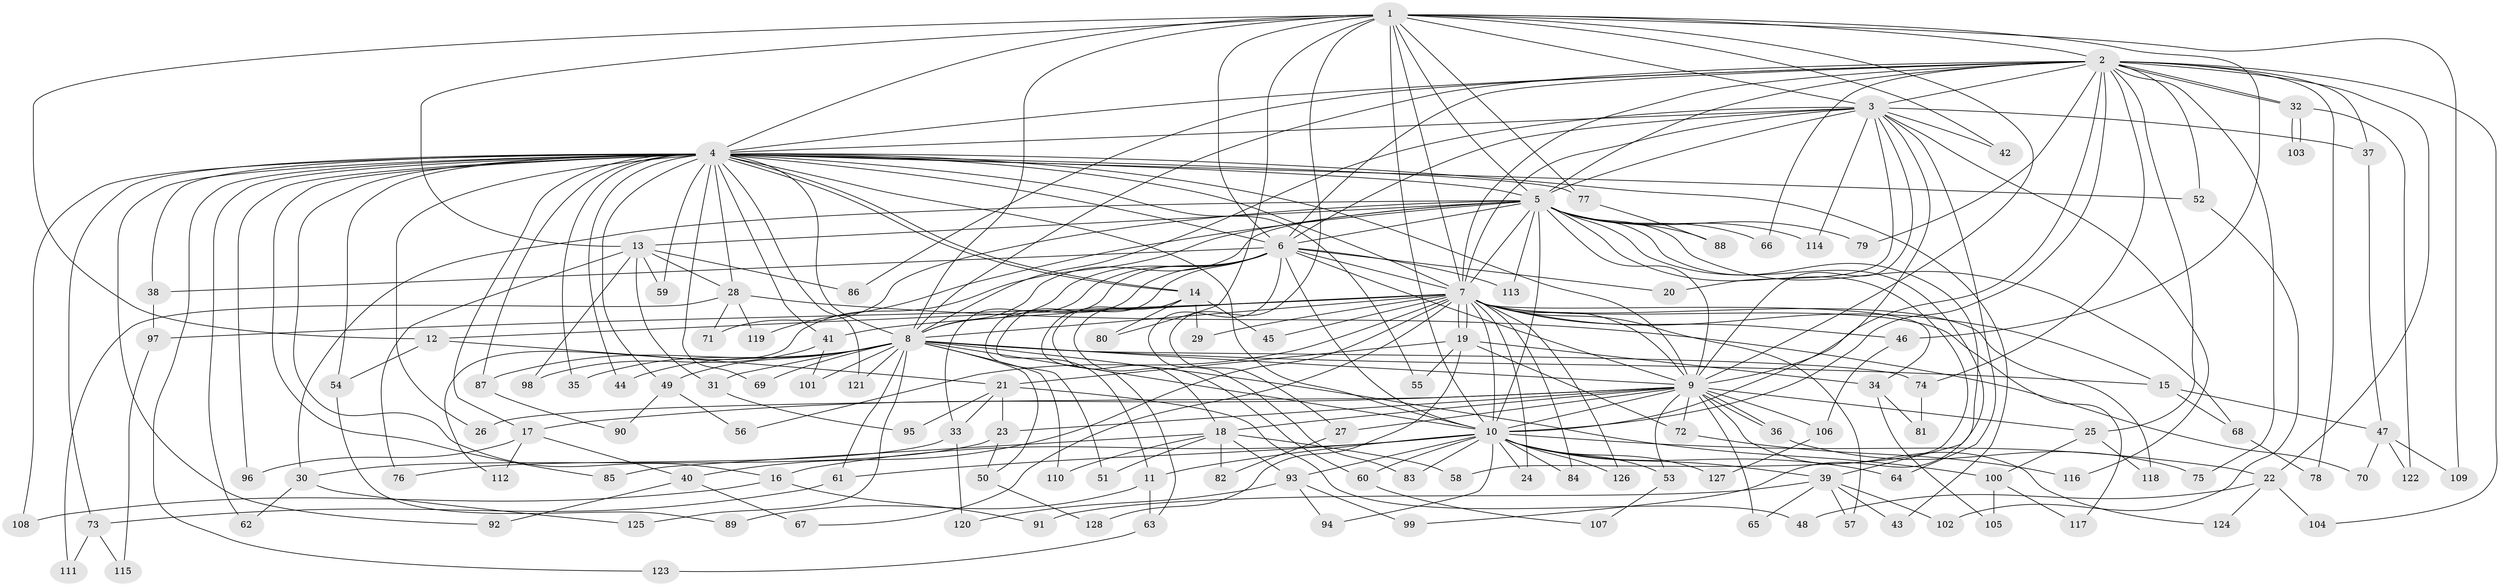 // coarse degree distribution, {15: 0.012987012987012988, 20: 0.05194805194805195, 11: 0.012987012987012988, 4: 0.18181818181818182, 16: 0.012987012987012988, 28: 0.012987012987012988, 7: 0.012987012987012988, 3: 0.22077922077922077, 6: 0.05194805194805195, 5: 0.03896103896103896, 2: 0.3246753246753247, 8: 0.025974025974025976, 18: 0.012987012987012988, 1: 0.012987012987012988, 24: 0.012987012987012988}
// Generated by graph-tools (version 1.1) at 2025/36/03/04/25 23:36:25]
// undirected, 128 vertices, 281 edges
graph export_dot {
  node [color=gray90,style=filled];
  1;
  2;
  3;
  4;
  5;
  6;
  7;
  8;
  9;
  10;
  11;
  12;
  13;
  14;
  15;
  16;
  17;
  18;
  19;
  20;
  21;
  22;
  23;
  24;
  25;
  26;
  27;
  28;
  29;
  30;
  31;
  32;
  33;
  34;
  35;
  36;
  37;
  38;
  39;
  40;
  41;
  42;
  43;
  44;
  45;
  46;
  47;
  48;
  49;
  50;
  51;
  52;
  53;
  54;
  55;
  56;
  57;
  58;
  59;
  60;
  61;
  62;
  63;
  64;
  65;
  66;
  67;
  68;
  69;
  70;
  71;
  72;
  73;
  74;
  75;
  76;
  77;
  78;
  79;
  80;
  81;
  82;
  83;
  84;
  85;
  86;
  87;
  88;
  89;
  90;
  91;
  92;
  93;
  94;
  95;
  96;
  97;
  98;
  99;
  100;
  101;
  102;
  103;
  104;
  105;
  106;
  107;
  108;
  109;
  110;
  111;
  112;
  113;
  114;
  115;
  116;
  117;
  118;
  119;
  120;
  121;
  122;
  123;
  124;
  125;
  126;
  127;
  128;
  1 -- 2;
  1 -- 3;
  1 -- 4;
  1 -- 5;
  1 -- 6;
  1 -- 7;
  1 -- 8;
  1 -- 9;
  1 -- 10;
  1 -- 12;
  1 -- 13;
  1 -- 27;
  1 -- 42;
  1 -- 46;
  1 -- 77;
  1 -- 80;
  1 -- 109;
  2 -- 3;
  2 -- 4;
  2 -- 5;
  2 -- 6;
  2 -- 7;
  2 -- 8;
  2 -- 9;
  2 -- 10;
  2 -- 22;
  2 -- 25;
  2 -- 32;
  2 -- 32;
  2 -- 37;
  2 -- 52;
  2 -- 66;
  2 -- 74;
  2 -- 75;
  2 -- 78;
  2 -- 79;
  2 -- 86;
  2 -- 104;
  3 -- 4;
  3 -- 5;
  3 -- 6;
  3 -- 7;
  3 -- 8;
  3 -- 9;
  3 -- 10;
  3 -- 20;
  3 -- 37;
  3 -- 42;
  3 -- 64;
  3 -- 114;
  3 -- 116;
  4 -- 5;
  4 -- 6;
  4 -- 7;
  4 -- 8;
  4 -- 9;
  4 -- 10;
  4 -- 14;
  4 -- 14;
  4 -- 16;
  4 -- 17;
  4 -- 26;
  4 -- 28;
  4 -- 35;
  4 -- 38;
  4 -- 41;
  4 -- 43;
  4 -- 44;
  4 -- 49;
  4 -- 52;
  4 -- 54;
  4 -- 55;
  4 -- 59;
  4 -- 62;
  4 -- 69;
  4 -- 73;
  4 -- 77;
  4 -- 85;
  4 -- 87;
  4 -- 92;
  4 -- 96;
  4 -- 108;
  4 -- 121;
  4 -- 123;
  5 -- 6;
  5 -- 7;
  5 -- 8;
  5 -- 9;
  5 -- 10;
  5 -- 13;
  5 -- 30;
  5 -- 39;
  5 -- 58;
  5 -- 66;
  5 -- 68;
  5 -- 71;
  5 -- 79;
  5 -- 88;
  5 -- 99;
  5 -- 112;
  5 -- 113;
  5 -- 114;
  5 -- 119;
  6 -- 7;
  6 -- 8;
  6 -- 9;
  6 -- 10;
  6 -- 11;
  6 -- 20;
  6 -- 33;
  6 -- 38;
  6 -- 51;
  6 -- 63;
  6 -- 83;
  6 -- 113;
  7 -- 8;
  7 -- 9;
  7 -- 10;
  7 -- 12;
  7 -- 15;
  7 -- 19;
  7 -- 19;
  7 -- 24;
  7 -- 29;
  7 -- 34;
  7 -- 40;
  7 -- 41;
  7 -- 45;
  7 -- 46;
  7 -- 56;
  7 -- 57;
  7 -- 67;
  7 -- 84;
  7 -- 97;
  7 -- 117;
  7 -- 118;
  7 -- 126;
  8 -- 9;
  8 -- 10;
  8 -- 15;
  8 -- 31;
  8 -- 35;
  8 -- 44;
  8 -- 49;
  8 -- 50;
  8 -- 61;
  8 -- 69;
  8 -- 74;
  8 -- 87;
  8 -- 100;
  8 -- 101;
  8 -- 110;
  8 -- 121;
  8 -- 125;
  9 -- 10;
  9 -- 17;
  9 -- 18;
  9 -- 23;
  9 -- 25;
  9 -- 26;
  9 -- 27;
  9 -- 36;
  9 -- 36;
  9 -- 53;
  9 -- 65;
  9 -- 72;
  9 -- 106;
  9 -- 124;
  10 -- 11;
  10 -- 16;
  10 -- 22;
  10 -- 24;
  10 -- 39;
  10 -- 53;
  10 -- 60;
  10 -- 61;
  10 -- 64;
  10 -- 83;
  10 -- 84;
  10 -- 93;
  10 -- 94;
  10 -- 126;
  10 -- 127;
  11 -- 63;
  11 -- 89;
  12 -- 21;
  12 -- 54;
  13 -- 28;
  13 -- 31;
  13 -- 59;
  13 -- 76;
  13 -- 86;
  13 -- 98;
  14 -- 18;
  14 -- 29;
  14 -- 45;
  14 -- 60;
  14 -- 80;
  15 -- 47;
  15 -- 68;
  16 -- 91;
  16 -- 108;
  17 -- 40;
  17 -- 96;
  17 -- 112;
  18 -- 51;
  18 -- 58;
  18 -- 82;
  18 -- 85;
  18 -- 93;
  18 -- 110;
  19 -- 21;
  19 -- 34;
  19 -- 55;
  19 -- 72;
  19 -- 128;
  21 -- 23;
  21 -- 33;
  21 -- 48;
  21 -- 95;
  22 -- 48;
  22 -- 104;
  22 -- 124;
  23 -- 30;
  23 -- 50;
  25 -- 100;
  25 -- 118;
  27 -- 82;
  28 -- 70;
  28 -- 71;
  28 -- 111;
  28 -- 119;
  30 -- 62;
  30 -- 125;
  31 -- 95;
  32 -- 103;
  32 -- 103;
  32 -- 122;
  33 -- 76;
  33 -- 120;
  34 -- 81;
  34 -- 105;
  36 -- 75;
  37 -- 47;
  38 -- 97;
  39 -- 43;
  39 -- 57;
  39 -- 65;
  39 -- 91;
  39 -- 102;
  40 -- 67;
  40 -- 92;
  41 -- 98;
  41 -- 101;
  46 -- 106;
  47 -- 70;
  47 -- 109;
  47 -- 122;
  49 -- 56;
  49 -- 90;
  50 -- 128;
  52 -- 102;
  53 -- 107;
  54 -- 89;
  60 -- 107;
  61 -- 73;
  63 -- 123;
  68 -- 78;
  72 -- 116;
  73 -- 111;
  73 -- 115;
  74 -- 81;
  77 -- 88;
  87 -- 90;
  93 -- 94;
  93 -- 99;
  93 -- 120;
  97 -- 115;
  100 -- 105;
  100 -- 117;
  106 -- 127;
}
